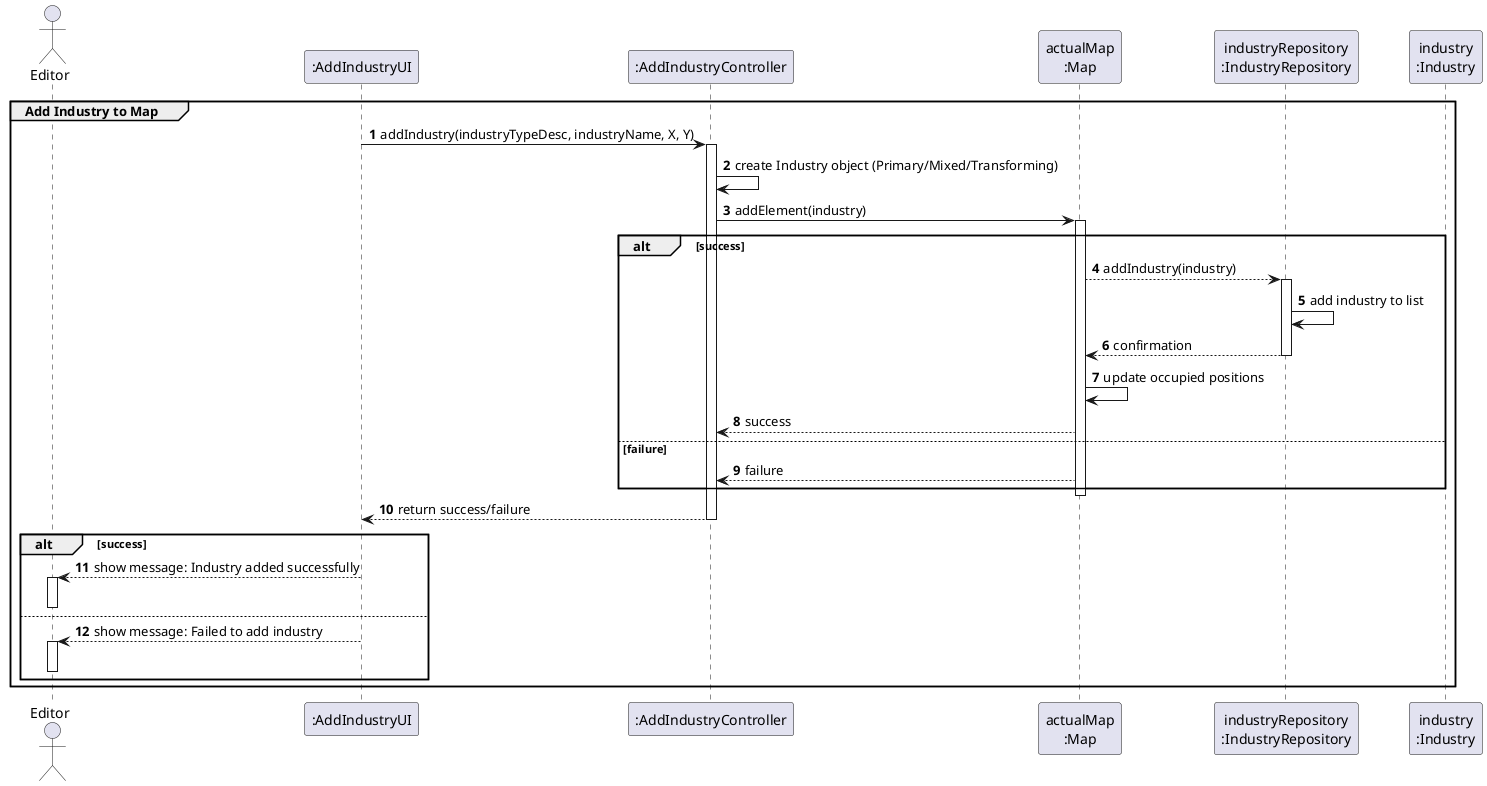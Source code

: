 @startuml add_industry_to_map
skinparam packageStyle rectangle
skinparam shadowing false
skinparam linetype ortho
autonumber

actor "Editor" as EDT
participant ":AddIndustryUI" as UI
participant ":AddIndustryController" as CTRL
participant "actualMap\n:Map" as MAP
participant "industryRepository\n:IndustryRepository" as IND_REPO
participant "industry\n:Industry" as IND

group Add Industry to Map
    UI -> CTRL : addIndustry(industryTypeDesc, industryName, X, Y)
    activate CTRL
    CTRL -> CTRL : create Industry object (Primary/Mixed/Transforming)
    CTRL -> MAP : addElement(industry)
    activate MAP

    alt success
        MAP --> IND_REPO : addIndustry(industry)
        activate IND_REPO
        IND_REPO -> IND_REPO : add industry to list
        IND_REPO --> MAP : confirmation
        deactivate IND_REPO

        MAP -> MAP : update occupied positions
        MAP --> CTRL : success
    else failure
        MAP --> CTRL : failure
    end

    deactivate MAP
    CTRL --> UI : return success/failure
    deactivate CTRL

    alt success
        UI --> EDT : show message: Industry added successfully
        activate EDT
        deactivate EDT
    else
        UI --> EDT : show message: Failed to add industry
        activate EDT
        deactivate EDT
    end
end
@enduml
